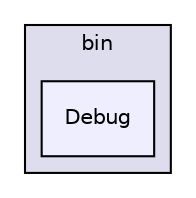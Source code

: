 digraph "bin/Debug" {
  compound=true
  node [ fontsize="10", fontname="Helvetica"];
  edge [ labelfontsize="10", labelfontname="Helvetica"];
  subgraph clusterdir_2ea30aa2956a8db99dd22aa5e597f384 {
    graph [ bgcolor="#ddddee", pencolor="black", label="bin" fontname="Helvetica", fontsize="10", URL="dir_2ea30aa2956a8db99dd22aa5e597f384.html"]
  dir_68323fab176bfe54037497825ea333b7 [shape=box, label="Debug", style="filled", fillcolor="#eeeeff", pencolor="black", URL="dir_68323fab176bfe54037497825ea333b7.html"];
  }
}
